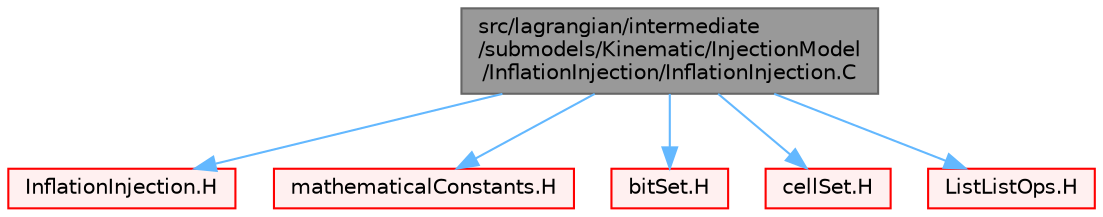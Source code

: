 digraph "src/lagrangian/intermediate/submodels/Kinematic/InjectionModel/InflationInjection/InflationInjection.C"
{
 // LATEX_PDF_SIZE
  bgcolor="transparent";
  edge [fontname=Helvetica,fontsize=10,labelfontname=Helvetica,labelfontsize=10];
  node [fontname=Helvetica,fontsize=10,shape=box,height=0.2,width=0.4];
  Node1 [id="Node000001",label="src/lagrangian/intermediate\l/submodels/Kinematic/InjectionModel\l/InflationInjection/InflationInjection.C",height=0.2,width=0.4,color="gray40", fillcolor="grey60", style="filled", fontcolor="black",tooltip=" "];
  Node1 -> Node2 [id="edge1_Node000001_Node000002",color="steelblue1",style="solid",tooltip=" "];
  Node2 [id="Node000002",label="InflationInjection.H",height=0.2,width=0.4,color="red", fillcolor="#FFF0F0", style="filled",URL="$InflationInjection_8H.html",tooltip=" "];
  Node1 -> Node209 [id="edge2_Node000001_Node000209",color="steelblue1",style="solid",tooltip=" "];
  Node209 [id="Node000209",label="mathematicalConstants.H",height=0.2,width=0.4,color="red", fillcolor="#FFF0F0", style="filled",URL="$mathematicalConstants_8H.html",tooltip=" "];
  Node1 -> Node188 [id="edge3_Node000001_Node000188",color="steelblue1",style="solid",tooltip=" "];
  Node188 [id="Node000188",label="bitSet.H",height=0.2,width=0.4,color="red", fillcolor="#FFF0F0", style="filled",URL="$bitSet_8H.html",tooltip=" "];
  Node1 -> Node210 [id="edge4_Node000001_Node000210",color="steelblue1",style="solid",tooltip=" "];
  Node210 [id="Node000210",label="cellSet.H",height=0.2,width=0.4,color="red", fillcolor="#FFF0F0", style="filled",URL="$cellSet_8H.html",tooltip=" "];
  Node1 -> Node242 [id="edge5_Node000001_Node000242",color="steelblue1",style="solid",tooltip=" "];
  Node242 [id="Node000242",label="ListListOps.H",height=0.2,width=0.4,color="red", fillcolor="#FFF0F0", style="filled",URL="$ListListOps_8H.html",tooltip=" "];
}
